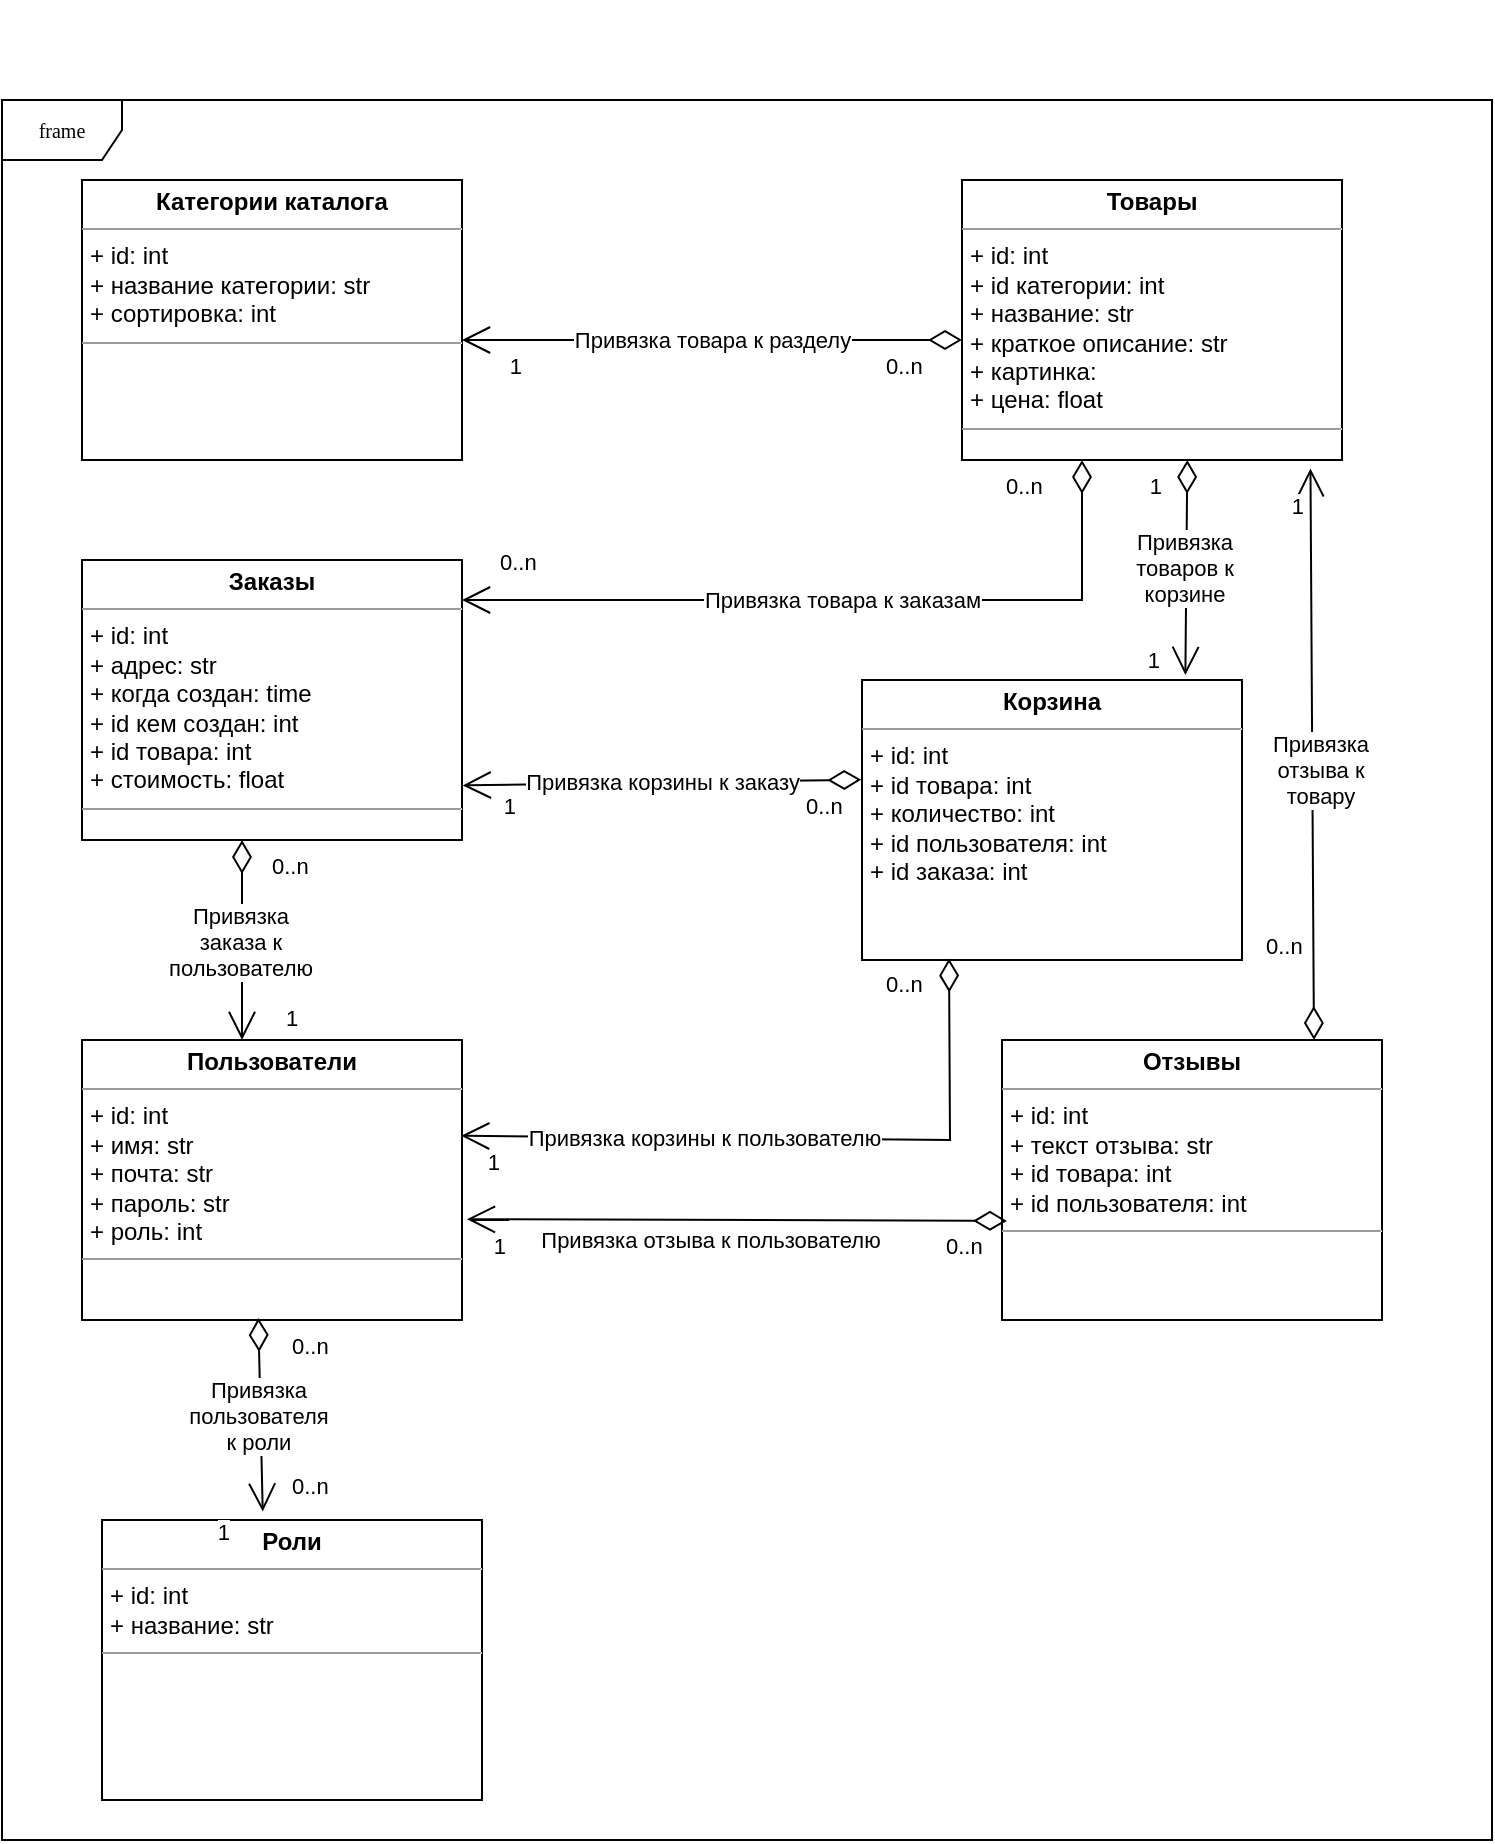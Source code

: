 <mxfile version="21.3.2" type="github">
  <diagram name="Page-1" id="c4acf3e9-155e-7222-9cf6-157b1a14988f">
    <mxGraphModel dx="1597" dy="1910" grid="1" gridSize="10" guides="1" tooltips="1" connect="1" arrows="1" fold="1" page="1" pageScale="1" pageWidth="850" pageHeight="1100" background="none" math="0" shadow="0">
      <root>
        <mxCell id="0" />
        <mxCell id="1" parent="0" />
        <mxCell id="17acba5748e5396b-1" value="frame" style="shape=umlFrame;whiteSpace=wrap;html=1;rounded=0;shadow=0;comic=0;labelBackgroundColor=none;strokeWidth=1;fontFamily=Verdana;fontSize=10;align=center;" parent="1" vertex="1">
          <mxGeometry x="20" y="40" width="745" height="870" as="geometry" />
        </mxCell>
        <mxCell id="5d2195bd80daf111-11" value="&lt;p style=&quot;margin:0px;margin-top:4px;text-align:center;&quot;&gt;&lt;b&gt;Роли&lt;/b&gt;&lt;/p&gt;&lt;hr size=&quot;1&quot;&gt;&lt;p style=&quot;margin:0px;margin-left:4px;&quot;&gt;+&amp;nbsp;id: int&lt;br&gt;+ название: str&lt;/p&gt;&lt;hr size=&quot;1&quot;&gt;&lt;p style=&quot;margin:0px;margin-left:4px;&quot;&gt;&lt;br&gt;&lt;/p&gt;" style="verticalAlign=top;align=left;overflow=fill;fontSize=12;fontFamily=Helvetica;html=1;rounded=0;shadow=0;comic=0;labelBackgroundColor=none;strokeWidth=1" parent="1" vertex="1">
          <mxGeometry x="70" y="750" width="190" height="140" as="geometry" />
        </mxCell>
        <mxCell id="5d2195bd80daf111-12" value="&lt;p style=&quot;margin:0px;margin-top:4px;text-align:center;&quot;&gt;&lt;b&gt;Отзывы&lt;/b&gt;&lt;/p&gt;&lt;hr size=&quot;1&quot;&gt;&lt;p style=&quot;margin:0px;margin-left:4px;&quot;&gt;+&amp;nbsp;id: int&lt;br&gt;+ текст отзыва: str&lt;/p&gt;&lt;p style=&quot;margin:0px;margin-left:4px;&quot;&gt;+ id товара: int&lt;/p&gt;&lt;p style=&quot;margin:0px;margin-left:4px;&quot;&gt;+ id пользователя: int&lt;/p&gt;&lt;hr size=&quot;1&quot;&gt;&lt;p style=&quot;margin:0px;margin-left:4px;&quot;&gt;&lt;br&gt;&lt;/p&gt;" style="verticalAlign=top;align=left;overflow=fill;fontSize=12;fontFamily=Helvetica;html=1;rounded=0;shadow=0;comic=0;labelBackgroundColor=none;strokeWidth=1" parent="1" vertex="1">
          <mxGeometry x="520" y="510" width="190" height="140" as="geometry" />
        </mxCell>
        <mxCell id="5d2195bd80daf111-15" value="&lt;p style=&quot;margin:0px;margin-top:4px;text-align:center;&quot;&gt;&lt;b style=&quot;background-color: initial;&quot;&gt;Корзина&lt;/b&gt;&lt;br&gt;&lt;/p&gt;&lt;hr size=&quot;1&quot;&gt;&lt;p style=&quot;margin:0px;margin-left:4px;&quot;&gt;+&amp;nbsp;&lt;span style=&quot;background-color: initial;&quot;&gt;id: int&lt;/span&gt;&lt;/p&gt;&lt;p style=&quot;margin:0px;margin-left:4px;&quot;&gt;+&amp;nbsp;id товара: int&lt;/p&gt;&lt;p style=&quot;margin:0px;margin-left:4px;&quot;&gt;+ количество: int&lt;/p&gt;&lt;p style=&quot;margin:0px;margin-left:4px;&quot;&gt;+ id пользователя: int&lt;/p&gt;&lt;p style=&quot;margin:0px;margin-left:4px;&quot;&gt;+ id заказа: int&lt;/p&gt;" style="verticalAlign=top;align=left;overflow=fill;fontSize=12;fontFamily=Helvetica;html=1;rounded=0;shadow=0;comic=0;labelBackgroundColor=none;strokeWidth=1" parent="1" vertex="1">
          <mxGeometry x="450" y="330" width="190" height="140" as="geometry" />
        </mxCell>
        <mxCell id="5d2195bd80daf111-18" value="&lt;p style=&quot;margin:0px;margin-top:4px;text-align:center;&quot;&gt;&lt;b style=&quot;background-color: initial;&quot;&gt;Категории каталога&lt;/b&gt;&lt;br&gt;&lt;/p&gt;&lt;hr size=&quot;1&quot;&gt;&lt;p style=&quot;margin:0px;margin-left:4px;&quot;&gt;+&amp;nbsp;id: int&lt;br&gt;+ название категории: str&lt;/p&gt;&lt;p style=&quot;margin:0px;margin-left:4px;&quot;&gt;+ сортировка: int&lt;/p&gt;&lt;hr size=&quot;1&quot;&gt;&lt;p style=&quot;margin:0px;margin-left:4px;&quot;&gt;&lt;br&gt;&lt;/p&gt;" style="verticalAlign=top;align=left;overflow=fill;fontSize=12;fontFamily=Helvetica;html=1;rounded=0;shadow=0;comic=0;labelBackgroundColor=none;strokeWidth=1" parent="1" vertex="1">
          <mxGeometry x="60" y="80" width="190" height="140" as="geometry" />
        </mxCell>
        <mxCell id="5d2195bd80daf111-19" value="&lt;p style=&quot;margin:0px;margin-top:4px;text-align:center;&quot;&gt;&lt;b style=&quot;background-color: initial;&quot;&gt;Заказы&lt;/b&gt;&lt;br&gt;&lt;/p&gt;&lt;hr size=&quot;1&quot;&gt;&lt;p style=&quot;margin:0px;margin-left:4px;&quot;&gt;+&amp;nbsp;id: int&lt;br&gt;+ адрес: str&lt;/p&gt;&lt;p style=&quot;margin:0px;margin-left:4px;&quot;&gt;+ когда создан: time&lt;br&gt;&lt;/p&gt;&lt;p style=&quot;margin:0px;margin-left:4px;&quot;&gt;+ id кем создан: int&lt;br&gt;&lt;/p&gt;&lt;p style=&quot;margin:0px;margin-left:4px;&quot;&gt;+ id товара: int&lt;/p&gt;&lt;p style=&quot;margin:0px;margin-left:4px;&quot;&gt;+ стоимость: float&lt;/p&gt;&lt;hr size=&quot;1&quot;&gt;&lt;p style=&quot;margin:0px;margin-left:4px;&quot;&gt;&lt;br&gt;&lt;/p&gt;" style="verticalAlign=top;align=left;overflow=fill;fontSize=12;fontFamily=Helvetica;html=1;rounded=0;shadow=0;comic=0;labelBackgroundColor=none;strokeWidth=1" parent="1" vertex="1">
          <mxGeometry x="60" y="270" width="190" height="140" as="geometry" />
        </mxCell>
        <mxCell id="5d2195bd80daf111-20" value="&lt;p style=&quot;margin:0px;margin-top:4px;text-align:center;&quot;&gt;&lt;b&gt;Пользователи&lt;/b&gt;&lt;br&gt;&lt;/p&gt;&lt;hr size=&quot;1&quot;&gt;&lt;p style=&quot;margin:0px;margin-left:4px;&quot;&gt;+&amp;nbsp;id: int&lt;br&gt;+ имя: str&lt;/p&gt;&lt;p style=&quot;margin:0px;margin-left:4px;&quot;&gt;+ почта: str&lt;/p&gt;&lt;p style=&quot;margin:0px;margin-left:4px;&quot;&gt;+ пароль: str&lt;/p&gt;&lt;p style=&quot;margin:0px;margin-left:4px;&quot;&gt;+ роль: int&lt;/p&gt;&lt;hr size=&quot;1&quot;&gt;&lt;p style=&quot;margin:0px;margin-left:4px;&quot;&gt;&lt;br&gt;&lt;/p&gt;" style="verticalAlign=top;align=left;overflow=fill;fontSize=12;fontFamily=Helvetica;html=1;rounded=0;shadow=0;comic=0;labelBackgroundColor=none;strokeWidth=1" parent="1" vertex="1">
          <mxGeometry x="60" y="510" width="190" height="140" as="geometry" />
        </mxCell>
        <mxCell id="ZLPpTRF_l30Y9vs9hJlt-1" value="&lt;p style=&quot;margin:0px;margin-top:4px;text-align:center;&quot;&gt;&lt;b style=&quot;background-color: initial;&quot;&gt;Товары&lt;/b&gt;&lt;br&gt;&lt;/p&gt;&lt;hr size=&quot;1&quot;&gt;&lt;p style=&quot;margin:0px;margin-left:4px;&quot;&gt;+&amp;nbsp;id: int&lt;/p&gt;&lt;p style=&quot;margin:0px;margin-left:4px;&quot;&gt;+ id категории: int&lt;br&gt;+ название: str&lt;/p&gt;&lt;p style=&quot;margin:0px;margin-left:4px;&quot;&gt;+ краткое описание: str&lt;/p&gt;&lt;p style=&quot;margin:0px;margin-left:4px;&quot;&gt;+ картинка:&amp;nbsp;&lt;/p&gt;&lt;p style=&quot;margin:0px;margin-left:4px;&quot;&gt;+ цена: float&lt;/p&gt;&lt;hr size=&quot;1&quot;&gt;&lt;p style=&quot;margin:0px;margin-left:4px;&quot;&gt;&lt;br&gt;&lt;/p&gt;" style="verticalAlign=top;align=left;overflow=fill;fontSize=12;fontFamily=Helvetica;html=1;rounded=0;shadow=0;comic=0;labelBackgroundColor=none;strokeWidth=1" vertex="1" parent="1">
          <mxGeometry x="500" y="80" width="190" height="140" as="geometry" />
        </mxCell>
        <mxCell id="ZLPpTRF_l30Y9vs9hJlt-8" value="Привязка товара к разделу" style="endArrow=open;html=1;endSize=12;startArrow=diamondThin;startSize=14;startFill=0;edgeStyle=orthogonalEdgeStyle;rounded=0;" edge="1" parent="1" source="ZLPpTRF_l30Y9vs9hJlt-1" target="5d2195bd80daf111-18">
          <mxGeometry relative="1" as="geometry">
            <mxPoint x="500" y="170" as="sourcePoint" />
            <mxPoint x="340" y="170" as="targetPoint" />
            <Array as="points">
              <mxPoint x="430" y="160" />
              <mxPoint x="430" y="160" />
            </Array>
          </mxGeometry>
        </mxCell>
        <mxCell id="ZLPpTRF_l30Y9vs9hJlt-9" value="0..n" style="edgeLabel;resizable=0;html=1;align=left;verticalAlign=top;" connectable="0" vertex="1" parent="ZLPpTRF_l30Y9vs9hJlt-8">
          <mxGeometry x="-1" relative="1" as="geometry">
            <mxPoint x="-40" as="offset" />
          </mxGeometry>
        </mxCell>
        <mxCell id="ZLPpTRF_l30Y9vs9hJlt-10" value="1" style="edgeLabel;resizable=0;html=1;align=right;verticalAlign=top;" connectable="0" vertex="1" parent="ZLPpTRF_l30Y9vs9hJlt-8">
          <mxGeometry x="1" relative="1" as="geometry">
            <mxPoint x="30" as="offset" />
          </mxGeometry>
        </mxCell>
        <mxCell id="ZLPpTRF_l30Y9vs9hJlt-11" value="Привязка товара к заказам" style="endArrow=open;html=1;endSize=12;startArrow=diamondThin;startSize=14;startFill=0;edgeStyle=orthogonalEdgeStyle;rounded=0;" edge="1" parent="1" source="ZLPpTRF_l30Y9vs9hJlt-1">
          <mxGeometry relative="1" as="geometry">
            <mxPoint x="500" y="290" as="sourcePoint" />
            <mxPoint x="250" y="290" as="targetPoint" />
            <Array as="points">
              <mxPoint x="560" y="290" />
            </Array>
          </mxGeometry>
        </mxCell>
        <mxCell id="ZLPpTRF_l30Y9vs9hJlt-12" value="0..n" style="edgeLabel;resizable=0;html=1;align=left;verticalAlign=top;" connectable="0" vertex="1" parent="ZLPpTRF_l30Y9vs9hJlt-11">
          <mxGeometry x="-1" relative="1" as="geometry">
            <mxPoint x="-40" as="offset" />
          </mxGeometry>
        </mxCell>
        <mxCell id="ZLPpTRF_l30Y9vs9hJlt-20" value="Привязка корзины к заказу" style="endArrow=open;html=1;endSize=12;startArrow=diamondThin;startSize=14;startFill=0;rounded=0;entryX=1.002;entryY=0.805;entryDx=0;entryDy=0;entryPerimeter=0;exitX=-0.002;exitY=0.356;exitDx=0;exitDy=0;exitPerimeter=0;" edge="1" parent="1" source="5d2195bd80daf111-15" target="5d2195bd80daf111-19">
          <mxGeometry relative="1" as="geometry">
            <mxPoint x="500" y="339.71" as="sourcePoint" />
            <mxPoint x="250" y="339.71" as="targetPoint" />
          </mxGeometry>
        </mxCell>
        <mxCell id="ZLPpTRF_l30Y9vs9hJlt-21" value="0..n" style="edgeLabel;resizable=0;html=1;align=left;verticalAlign=top;" connectable="0" vertex="1" parent="ZLPpTRF_l30Y9vs9hJlt-20">
          <mxGeometry x="-1" relative="1" as="geometry">
            <mxPoint x="-30" as="offset" />
          </mxGeometry>
        </mxCell>
        <mxCell id="ZLPpTRF_l30Y9vs9hJlt-22" value="1" style="edgeLabel;resizable=0;html=1;align=right;verticalAlign=top;" connectable="0" vertex="1" parent="ZLPpTRF_l30Y9vs9hJlt-20">
          <mxGeometry x="1" relative="1" as="geometry">
            <mxPoint x="27" y="-3" as="offset" />
          </mxGeometry>
        </mxCell>
        <mxCell id="ZLPpTRF_l30Y9vs9hJlt-23" value="Привязка&lt;br&gt;отзыва к&lt;br&gt;товару" style="endArrow=open;html=1;endSize=12;startArrow=diamondThin;startSize=14;startFill=0;rounded=0;entryX=0.917;entryY=1.03;entryDx=0;entryDy=0;entryPerimeter=0;exitX=0.821;exitY=0;exitDx=0;exitDy=0;exitPerimeter=0;" edge="1" parent="1" source="5d2195bd80daf111-12" target="ZLPpTRF_l30Y9vs9hJlt-1">
          <mxGeometry x="-0.054" y="-4" relative="1" as="geometry">
            <mxPoint x="666" y="510" as="sourcePoint" />
            <mxPoint x="730" y="509.43" as="targetPoint" />
            <mxPoint as="offset" />
          </mxGeometry>
        </mxCell>
        <mxCell id="ZLPpTRF_l30Y9vs9hJlt-27" value="Привязка корзины к пользователю" style="endArrow=open;html=1;endSize=12;startArrow=diamondThin;startSize=14;startFill=0;rounded=0;entryX=0.998;entryY=0.342;entryDx=0;entryDy=0;entryPerimeter=0;exitX=0.229;exitY=0.995;exitDx=0;exitDy=0;exitPerimeter=0;" edge="1" parent="1" source="5d2195bd80daf111-15" target="5d2195bd80daf111-20">
          <mxGeometry x="0.274" relative="1" as="geometry">
            <mxPoint x="450" y="560" as="sourcePoint" />
            <mxPoint x="270" y="559.71" as="targetPoint" />
            <Array as="points">
              <mxPoint x="494" y="560" />
            </Array>
            <mxPoint as="offset" />
          </mxGeometry>
        </mxCell>
        <mxCell id="ZLPpTRF_l30Y9vs9hJlt-28" value="0..n" style="edgeLabel;resizable=0;html=1;align=left;verticalAlign=top;" connectable="0" vertex="1" parent="ZLPpTRF_l30Y9vs9hJlt-27">
          <mxGeometry x="-1" relative="1" as="geometry">
            <mxPoint x="-34" as="offset" />
          </mxGeometry>
        </mxCell>
        <mxCell id="ZLPpTRF_l30Y9vs9hJlt-29" value="1" style="edgeLabel;resizable=0;html=1;align=right;verticalAlign=top;" connectable="0" vertex="1" parent="ZLPpTRF_l30Y9vs9hJlt-27">
          <mxGeometry x="1" relative="1" as="geometry">
            <mxPoint x="20" as="offset" />
          </mxGeometry>
        </mxCell>
        <mxCell id="ZLPpTRF_l30Y9vs9hJlt-33" value="Привязка&lt;br&gt;пользователя &lt;br&gt;к роли" style="endArrow=open;html=1;endSize=12;startArrow=diamondThin;startSize=14;startFill=0;rounded=0;exitX=0.464;exitY=0.993;exitDx=0;exitDy=0;exitPerimeter=0;entryX=0.423;entryY=-0.03;entryDx=0;entryDy=0;entryPerimeter=0;" edge="1" parent="1" source="5d2195bd80daf111-20" target="5d2195bd80daf111-11">
          <mxGeometry x="0.01" y="-1" relative="1" as="geometry">
            <mxPoint x="154" y="460" as="sourcePoint" />
            <mxPoint x="156" y="716" as="targetPoint" />
            <mxPoint as="offset" />
          </mxGeometry>
        </mxCell>
        <mxCell id="ZLPpTRF_l30Y9vs9hJlt-34" value="1" style="edgeLabel;resizable=0;html=1;align=right;verticalAlign=top;" connectable="0" vertex="1" parent="ZLPpTRF_l30Y9vs9hJlt-33">
          <mxGeometry x="1" relative="1" as="geometry">
            <mxPoint x="-16" y="-3" as="offset" />
          </mxGeometry>
        </mxCell>
        <mxCell id="ZLPpTRF_l30Y9vs9hJlt-36" value="0..n" style="edgeLabel;resizable=0;html=1;align=left;verticalAlign=top;" connectable="0" vertex="1" parent="1">
          <mxGeometry x="550" y="190.0" as="geometry">
            <mxPoint x="-283" y="68" as="offset" />
          </mxGeometry>
        </mxCell>
        <mxCell id="ZLPpTRF_l30Y9vs9hJlt-37" value="1" style="edgeLabel;resizable=0;html=1;align=right;verticalAlign=top;" connectable="0" vertex="1" parent="1">
          <mxGeometry x="607.0" y="-9.997" as="geometry">
            <mxPoint x="-7" y="230" as="offset" />
          </mxGeometry>
        </mxCell>
        <mxCell id="ZLPpTRF_l30Y9vs9hJlt-38" value="0..n" style="edgeLabel;resizable=0;html=1;align=left;verticalAlign=top;" connectable="0" vertex="1" parent="1">
          <mxGeometry x="650" y="450.0" as="geometry" />
        </mxCell>
        <mxCell id="ZLPpTRF_l30Y9vs9hJlt-40" value="0..n" style="edgeLabel;resizable=0;html=1;align=left;verticalAlign=top;" connectable="0" vertex="1" parent="1">
          <mxGeometry x="550" y="250.0" as="geometry">
            <mxPoint x="-387" y="400" as="offset" />
          </mxGeometry>
        </mxCell>
        <mxCell id="ZLPpTRF_l30Y9vs9hJlt-41" value="0..n" style="edgeLabel;resizable=0;html=1;align=left;verticalAlign=top;" connectable="0" vertex="1" parent="1">
          <mxGeometry x="550" y="320.0" as="geometry">
            <mxPoint x="-387" y="400" as="offset" />
          </mxGeometry>
        </mxCell>
        <mxCell id="ZLPpTRF_l30Y9vs9hJlt-45" value="Привязка отзыва к пользователю" style="endArrow=open;html=1;endSize=12;startArrow=diamondThin;startSize=14;startFill=0;rounded=0;exitX=0.013;exitY=0.646;exitDx=0;exitDy=0;exitPerimeter=0;entryX=1.013;entryY=0.64;entryDx=0;entryDy=0;entryPerimeter=0;" edge="1" parent="1" source="5d2195bd80daf111-12" target="5d2195bd80daf111-20">
          <mxGeometry x="0.096" y="10" relative="1" as="geometry">
            <mxPoint x="450" y="570.29" as="sourcePoint" />
            <mxPoint x="270" y="570" as="targetPoint" />
            <mxPoint as="offset" />
          </mxGeometry>
        </mxCell>
        <mxCell id="ZLPpTRF_l30Y9vs9hJlt-46" value="0..n" style="edgeLabel;resizable=0;html=1;align=left;verticalAlign=top;" connectable="0" vertex="1" parent="ZLPpTRF_l30Y9vs9hJlt-45">
          <mxGeometry x="-1" relative="1" as="geometry">
            <mxPoint x="-32" as="offset" />
          </mxGeometry>
        </mxCell>
        <mxCell id="ZLPpTRF_l30Y9vs9hJlt-47" value="1" style="edgeLabel;resizable=0;html=1;align=right;verticalAlign=top;" connectable="0" vertex="1" parent="ZLPpTRF_l30Y9vs9hJlt-45">
          <mxGeometry x="1" relative="1" as="geometry">
            <mxPoint x="20" as="offset" />
          </mxGeometry>
        </mxCell>
        <mxCell id="ZLPpTRF_l30Y9vs9hJlt-48" value="Привязка&lt;br&gt;заказа к&lt;br&gt;пользователю" style="endArrow=open;html=1;endSize=12;startArrow=diamondThin;startSize=14;startFill=0;rounded=0;exitX=0.464;exitY=0.993;exitDx=0;exitDy=0;exitPerimeter=0;" edge="1" parent="1">
          <mxGeometry x="0.01" y="-1" relative="1" as="geometry">
            <mxPoint x="140" y="410" as="sourcePoint" />
            <mxPoint x="140" y="510" as="targetPoint" />
            <mxPoint as="offset" />
          </mxGeometry>
        </mxCell>
        <mxCell id="ZLPpTRF_l30Y9vs9hJlt-50" value="0..n" style="edgeLabel;resizable=0;html=1;align=left;verticalAlign=top;" connectable="0" vertex="1" parent="1">
          <mxGeometry x="540" y="10.0" as="geometry">
            <mxPoint x="-387" y="400" as="offset" />
          </mxGeometry>
        </mxCell>
        <mxCell id="ZLPpTRF_l30Y9vs9hJlt-51" value="1" style="edgeLabel;resizable=0;html=1;align=left;verticalAlign=top;" connectable="0" vertex="1" parent="1">
          <mxGeometry x="160" y="486.0" as="geometry" />
        </mxCell>
        <mxCell id="ZLPpTRF_l30Y9vs9hJlt-52" value="Привязка&lt;br&gt;товаров к &lt;br&gt;корзине" style="endArrow=open;html=1;endSize=12;startArrow=diamondThin;startSize=14;startFill=0;rounded=0;exitX=0.464;exitY=0.993;exitDx=0;exitDy=0;exitPerimeter=0;entryX=0.851;entryY=-0.018;entryDx=0;entryDy=0;entryPerimeter=0;" edge="1" parent="1" target="5d2195bd80daf111-15">
          <mxGeometry x="0.01" y="-1" relative="1" as="geometry">
            <mxPoint x="612.66" y="220" as="sourcePoint" />
            <mxPoint x="611.78" y="325.38" as="targetPoint" />
            <mxPoint as="offset" />
          </mxGeometry>
        </mxCell>
        <mxCell id="ZLPpTRF_l30Y9vs9hJlt-54" value="1" style="edgeLabel;resizable=0;html=1;align=right;verticalAlign=top;" connectable="0" vertex="1" parent="1">
          <mxGeometry x="678.23" y="0.003" as="geometry">
            <mxPoint x="-7" y="230" as="offset" />
          </mxGeometry>
        </mxCell>
        <mxCell id="ZLPpTRF_l30Y9vs9hJlt-55" value="1" style="edgeLabel;resizable=0;html=1;align=right;verticalAlign=top;" connectable="0" vertex="1" parent="1">
          <mxGeometry x="606.0" y="77.003" as="geometry">
            <mxPoint x="-7" y="230" as="offset" />
          </mxGeometry>
        </mxCell>
      </root>
    </mxGraphModel>
  </diagram>
</mxfile>
